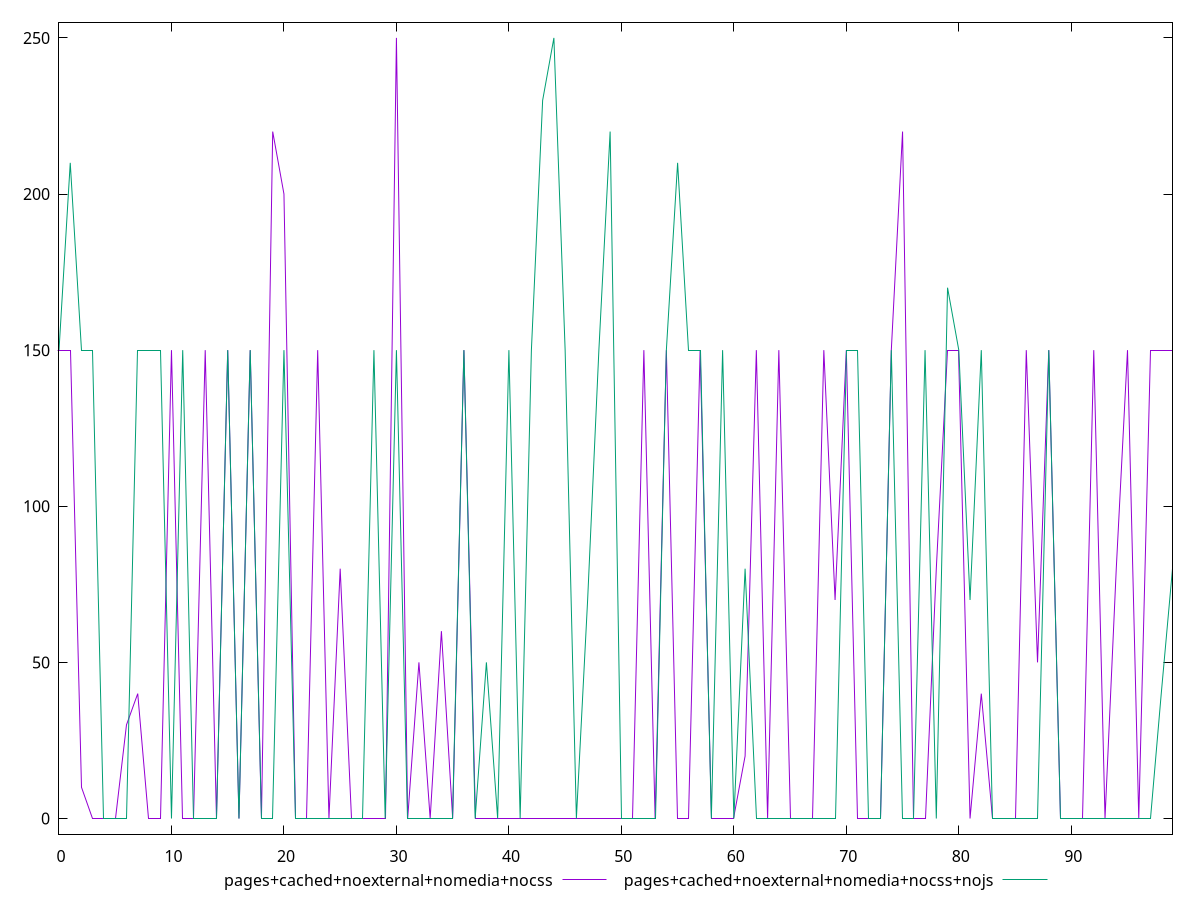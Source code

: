 reset

$pagesCachedNoexternalNomediaNocss <<EOF
0 150
1 150
2 10
3 0
4 0
5 0
6 30
7 40
8 0
9 0
10 150
11 0
12 0
13 150
14 0
15 150
16 0
17 150
18 0
19 220
20 200
21 0
22 0
23 150
24 0
25 80
26 0
27 0
28 0
29 0
30 250
31 0
32 50
33 0
34 60
35 0
36 150
37 0
38 0
39 0
40 0
41 0
42 0
43 0
44 0
45 0
46 0
47 0
48 0
49 0
50 0
51 0
52 150
53 0
54 150
55 0
56 0
57 150
58 0
59 0
60 0
61 20
62 150
63 0
64 150
65 0
66 0
67 0
68 150
69 70
70 150
71 0
72 0
73 0
74 150
75 220
76 0
77 0
78 80
79 150
80 150
81 0
82 40
83 0
84 0
85 0
86 150
87 50
88 150
89 0
90 0
91 0
92 150
93 0
94 80
95 150
96 0
97 150
98 150
99 150
EOF

$pagesCachedNoexternalNomediaNocssNojs <<EOF
0 150
1 210
2 150
3 150
4 0
5 0
6 0
7 150
8 150
9 150
10 0
11 150
12 0
13 0
14 0
15 150
16 0
17 150
18 0
19 0
20 150
21 0
22 0
23 0
24 0
25 0
26 0
27 0
28 150
29 0
30 150
31 0
32 0
33 0
34 0
35 0
36 150
37 0
38 50
39 0
40 150
41 0
42 150
43 230
44 250
45 150
46 0
47 70
48 150
49 220
50 0
51 0
52 0
53 0
54 150
55 210
56 150
57 150
58 0
59 150
60 0
61 80
62 0
63 0
64 0
65 0
66 0
67 0
68 0
69 0
70 150
71 150
72 0
73 0
74 150
75 0
76 0
77 150
78 0
79 170
80 150
81 70
82 150
83 0
84 0
85 0
86 0
87 0
88 150
89 0
90 0
91 0
92 0
93 0
94 0
95 0
96 0
97 0
98 40
99 80
EOF

set key outside below
set xrange [0:99]
set yrange [-5:255]
set trange [-5:255]
set terminal svg size 640, 520 enhanced background rgb 'white'
set output "reprap/unminified-css/comparison/line/4_vs_5.svg"

plot $pagesCachedNoexternalNomediaNocss title "pages+cached+noexternal+nomedia+nocss" with line, \
     $pagesCachedNoexternalNomediaNocssNojs title "pages+cached+noexternal+nomedia+nocss+nojs" with line

reset
